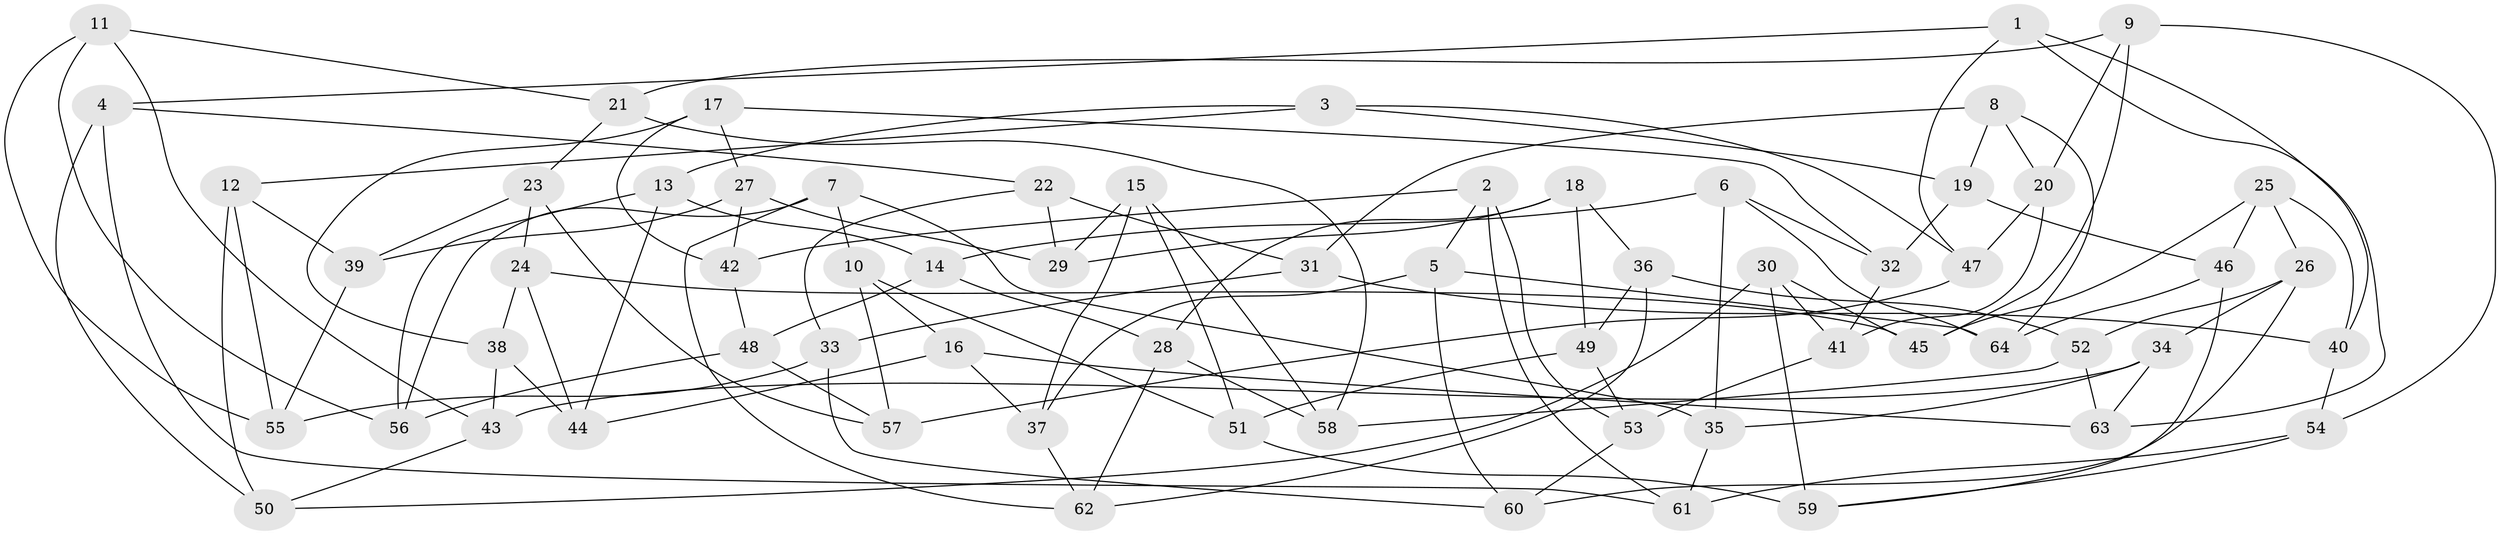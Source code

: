 // Generated by graph-tools (version 1.1) at 2025/16/03/09/25 04:16:32]
// undirected, 64 vertices, 128 edges
graph export_dot {
graph [start="1"]
  node [color=gray90,style=filled];
  1;
  2;
  3;
  4;
  5;
  6;
  7;
  8;
  9;
  10;
  11;
  12;
  13;
  14;
  15;
  16;
  17;
  18;
  19;
  20;
  21;
  22;
  23;
  24;
  25;
  26;
  27;
  28;
  29;
  30;
  31;
  32;
  33;
  34;
  35;
  36;
  37;
  38;
  39;
  40;
  41;
  42;
  43;
  44;
  45;
  46;
  47;
  48;
  49;
  50;
  51;
  52;
  53;
  54;
  55;
  56;
  57;
  58;
  59;
  60;
  61;
  62;
  63;
  64;
  1 -- 40;
  1 -- 63;
  1 -- 47;
  1 -- 4;
  2 -- 53;
  2 -- 42;
  2 -- 61;
  2 -- 5;
  3 -- 13;
  3 -- 12;
  3 -- 47;
  3 -- 19;
  4 -- 50;
  4 -- 61;
  4 -- 22;
  5 -- 64;
  5 -- 37;
  5 -- 60;
  6 -- 32;
  6 -- 35;
  6 -- 64;
  6 -- 14;
  7 -- 56;
  7 -- 10;
  7 -- 62;
  7 -- 35;
  8 -- 19;
  8 -- 31;
  8 -- 64;
  8 -- 20;
  9 -- 45;
  9 -- 54;
  9 -- 20;
  9 -- 21;
  10 -- 16;
  10 -- 51;
  10 -- 57;
  11 -- 55;
  11 -- 43;
  11 -- 21;
  11 -- 56;
  12 -- 50;
  12 -- 55;
  12 -- 39;
  13 -- 44;
  13 -- 14;
  13 -- 56;
  14 -- 28;
  14 -- 48;
  15 -- 58;
  15 -- 51;
  15 -- 29;
  15 -- 37;
  16 -- 37;
  16 -- 44;
  16 -- 63;
  17 -- 27;
  17 -- 38;
  17 -- 32;
  17 -- 42;
  18 -- 28;
  18 -- 29;
  18 -- 49;
  18 -- 36;
  19 -- 32;
  19 -- 46;
  20 -- 41;
  20 -- 47;
  21 -- 23;
  21 -- 58;
  22 -- 33;
  22 -- 31;
  22 -- 29;
  23 -- 57;
  23 -- 24;
  23 -- 39;
  24 -- 45;
  24 -- 38;
  24 -- 44;
  25 -- 46;
  25 -- 45;
  25 -- 26;
  25 -- 40;
  26 -- 34;
  26 -- 60;
  26 -- 52;
  27 -- 42;
  27 -- 39;
  27 -- 29;
  28 -- 62;
  28 -- 58;
  30 -- 59;
  30 -- 50;
  30 -- 45;
  30 -- 41;
  31 -- 33;
  31 -- 40;
  32 -- 41;
  33 -- 55;
  33 -- 60;
  34 -- 43;
  34 -- 63;
  34 -- 35;
  35 -- 61;
  36 -- 52;
  36 -- 49;
  36 -- 62;
  37 -- 62;
  38 -- 43;
  38 -- 44;
  39 -- 55;
  40 -- 54;
  41 -- 53;
  42 -- 48;
  43 -- 50;
  46 -- 59;
  46 -- 64;
  47 -- 57;
  48 -- 57;
  48 -- 56;
  49 -- 53;
  49 -- 51;
  51 -- 59;
  52 -- 58;
  52 -- 63;
  53 -- 60;
  54 -- 61;
  54 -- 59;
}
